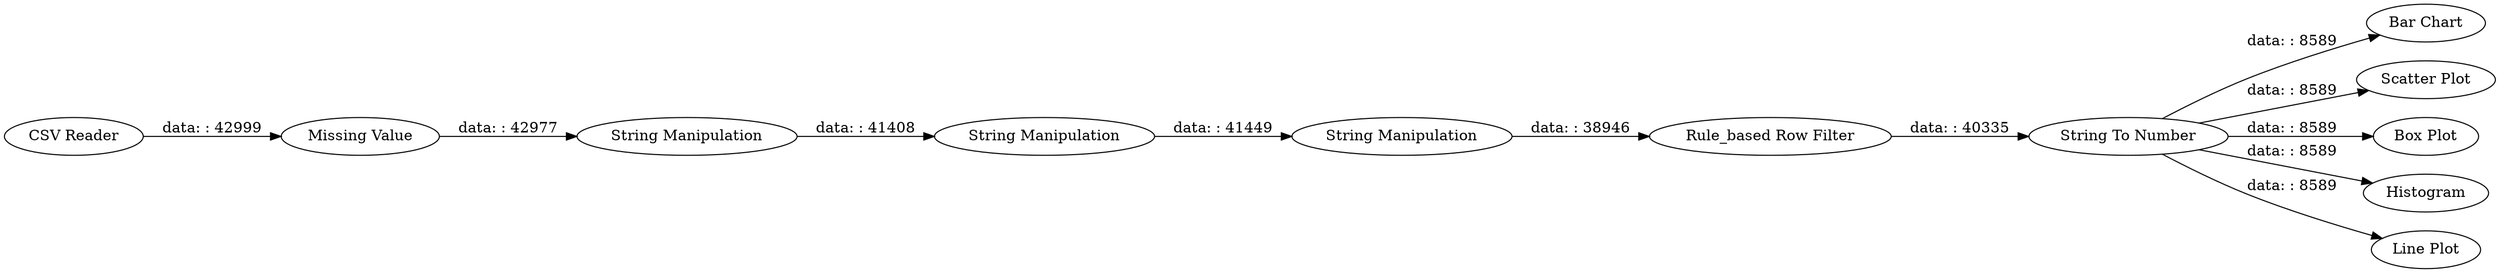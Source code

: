 digraph {
	"2482585182396931470_3" [label="String Manipulation"]
	"2482585182396931470_7" [label="Bar Chart"]
	"2482585182396931470_10" [label="Scatter Plot"]
	"2482585182396931470_6" [label="Rule_based Row Filter"]
	"2482585182396931470_11" [label="Box Plot"]
	"2482585182396931470_5" [label="String Manipulation"]
	"2482585182396931470_2" [label="Missing Value"]
	"2482585182396931470_4" [label="String Manipulation"]
	"2482585182396931470_1" [label="CSV Reader"]
	"2482585182396931470_8" [label=Histogram]
	"2482585182396931470_9" [label="Line Plot"]
	"2482585182396931470_12" [label="String To Number"]
	"2482585182396931470_1" -> "2482585182396931470_2" [label="data: : 42999"]
	"2482585182396931470_12" -> "2482585182396931470_9" [label="data: : 8589"]
	"2482585182396931470_5" -> "2482585182396931470_6" [label="data: : 38946"]
	"2482585182396931470_12" -> "2482585182396931470_10" [label="data: : 8589"]
	"2482585182396931470_6" -> "2482585182396931470_12" [label="data: : 40335"]
	"2482585182396931470_12" -> "2482585182396931470_8" [label="data: : 8589"]
	"2482585182396931470_2" -> "2482585182396931470_3" [label="data: : 42977"]
	"2482585182396931470_12" -> "2482585182396931470_11" [label="data: : 8589"]
	"2482585182396931470_3" -> "2482585182396931470_4" [label="data: : 41408"]
	"2482585182396931470_4" -> "2482585182396931470_5" [label="data: : 41449"]
	"2482585182396931470_12" -> "2482585182396931470_7" [label="data: : 8589"]
	rankdir=LR
}
